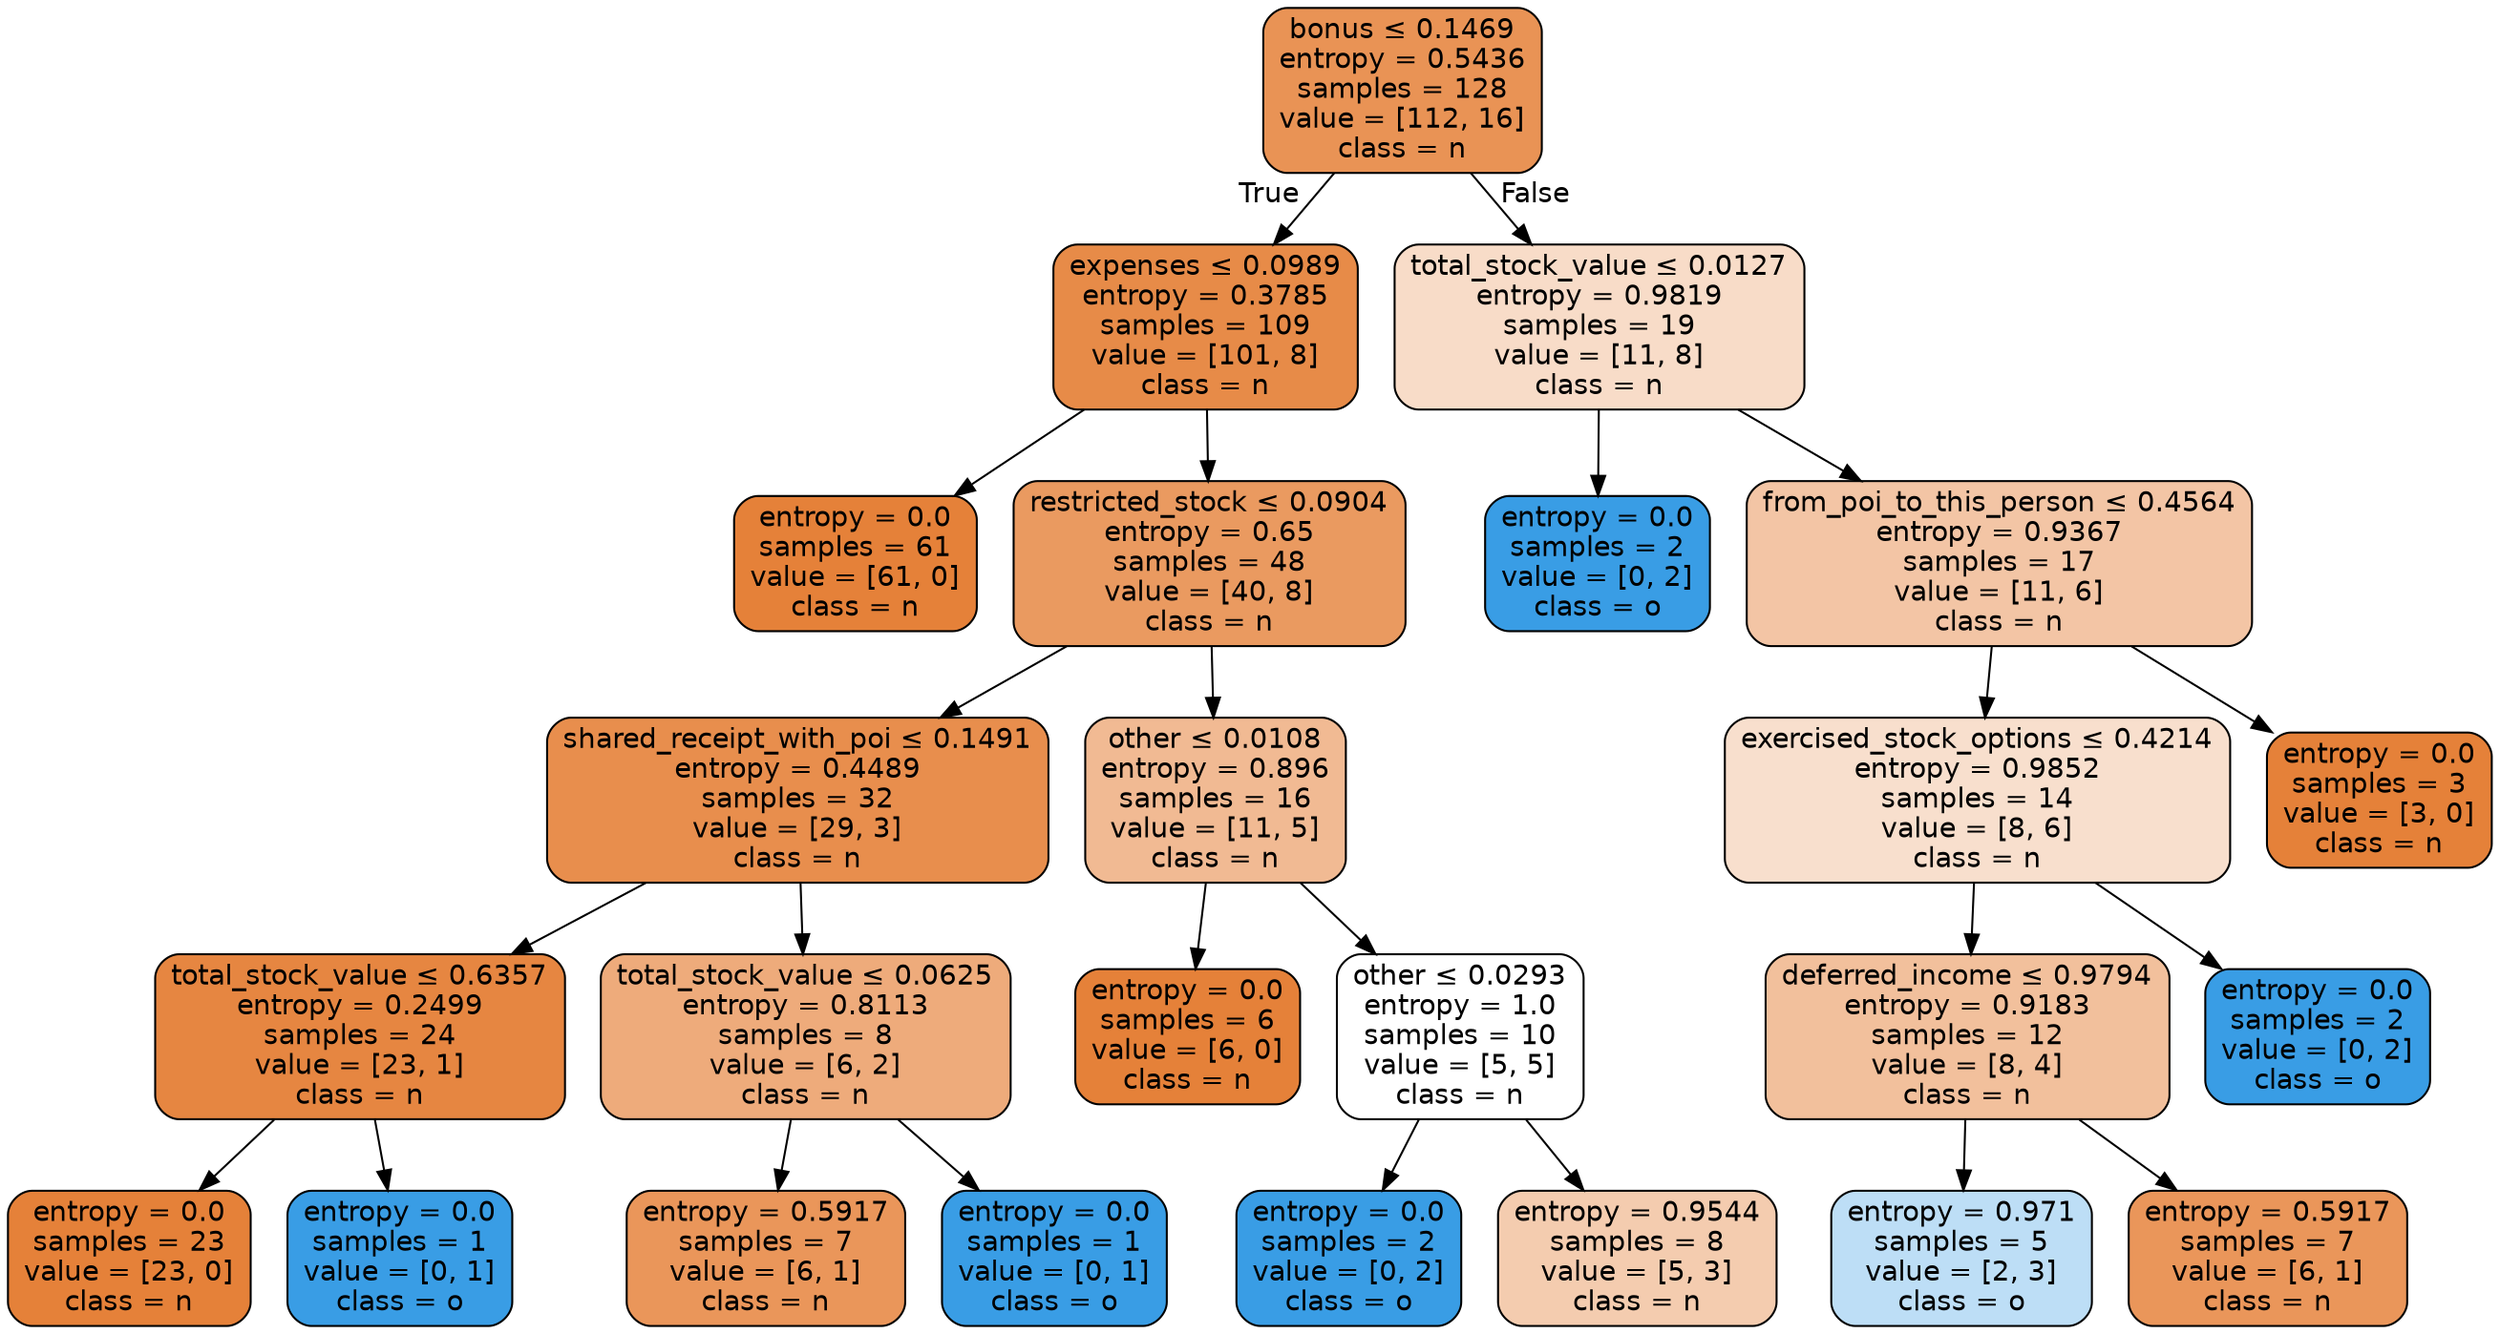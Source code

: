 digraph Tree {
node [shape=box, style="filled, rounded", color="black", fontname=helvetica] ;
edge [fontname=helvetica] ;
0 [label=<bonus &le; 0.1469<br/>entropy = 0.5436<br/>samples = 128<br/>value = [112, 16]<br/>class = n>, fillcolor="#e58139db"] ;
1 [label=<expenses &le; 0.0989<br/>entropy = 0.3785<br/>samples = 109<br/>value = [101, 8]<br/>class = n>, fillcolor="#e58139eb"] ;
0 -> 1 [labeldistance=2.5, labelangle=45, headlabel="True"] ;
2 [label=<entropy = 0.0<br/>samples = 61<br/>value = [61, 0]<br/>class = n>, fillcolor="#e58139ff"] ;
1 -> 2 ;
3 [label=<restricted_stock &le; 0.0904<br/>entropy = 0.65<br/>samples = 48<br/>value = [40, 8]<br/>class = n>, fillcolor="#e58139cc"] ;
1 -> 3 ;
4 [label=<shared_receipt_with_poi &le; 0.1491<br/>entropy = 0.4489<br/>samples = 32<br/>value = [29, 3]<br/>class = n>, fillcolor="#e58139e5"] ;
3 -> 4 ;
5 [label=<total_stock_value &le; 0.6357<br/>entropy = 0.2499<br/>samples = 24<br/>value = [23, 1]<br/>class = n>, fillcolor="#e58139f4"] ;
4 -> 5 ;
6 [label=<entropy = 0.0<br/>samples = 23<br/>value = [23, 0]<br/>class = n>, fillcolor="#e58139ff"] ;
5 -> 6 ;
7 [label=<entropy = 0.0<br/>samples = 1<br/>value = [0, 1]<br/>class = o>, fillcolor="#399de5ff"] ;
5 -> 7 ;
8 [label=<total_stock_value &le; 0.0625<br/>entropy = 0.8113<br/>samples = 8<br/>value = [6, 2]<br/>class = n>, fillcolor="#e58139aa"] ;
4 -> 8 ;
9 [label=<entropy = 0.5917<br/>samples = 7<br/>value = [6, 1]<br/>class = n>, fillcolor="#e58139d4"] ;
8 -> 9 ;
10 [label=<entropy = 0.0<br/>samples = 1<br/>value = [0, 1]<br/>class = o>, fillcolor="#399de5ff"] ;
8 -> 10 ;
11 [label=<other &le; 0.0108<br/>entropy = 0.896<br/>samples = 16<br/>value = [11, 5]<br/>class = n>, fillcolor="#e581398b"] ;
3 -> 11 ;
12 [label=<entropy = 0.0<br/>samples = 6<br/>value = [6, 0]<br/>class = n>, fillcolor="#e58139ff"] ;
11 -> 12 ;
13 [label=<other &le; 0.0293<br/>entropy = 1.0<br/>samples = 10<br/>value = [5, 5]<br/>class = n>, fillcolor="#e5813900"] ;
11 -> 13 ;
14 [label=<entropy = 0.0<br/>samples = 2<br/>value = [0, 2]<br/>class = o>, fillcolor="#399de5ff"] ;
13 -> 14 ;
15 [label=<entropy = 0.9544<br/>samples = 8<br/>value = [5, 3]<br/>class = n>, fillcolor="#e5813966"] ;
13 -> 15 ;
16 [label=<total_stock_value &le; 0.0127<br/>entropy = 0.9819<br/>samples = 19<br/>value = [11, 8]<br/>class = n>, fillcolor="#e5813946"] ;
0 -> 16 [labeldistance=2.5, labelangle=-45, headlabel="False"] ;
17 [label=<entropy = 0.0<br/>samples = 2<br/>value = [0, 2]<br/>class = o>, fillcolor="#399de5ff"] ;
16 -> 17 ;
18 [label=<from_poi_to_this_person &le; 0.4564<br/>entropy = 0.9367<br/>samples = 17<br/>value = [11, 6]<br/>class = n>, fillcolor="#e5813974"] ;
16 -> 18 ;
19 [label=<exercised_stock_options &le; 0.4214<br/>entropy = 0.9852<br/>samples = 14<br/>value = [8, 6]<br/>class = n>, fillcolor="#e5813940"] ;
18 -> 19 ;
20 [label=<deferred_income &le; 0.9794<br/>entropy = 0.9183<br/>samples = 12<br/>value = [8, 4]<br/>class = n>, fillcolor="#e581397f"] ;
19 -> 20 ;
21 [label=<entropy = 0.971<br/>samples = 5<br/>value = [2, 3]<br/>class = o>, fillcolor="#399de555"] ;
20 -> 21 ;
22 [label=<entropy = 0.5917<br/>samples = 7<br/>value = [6, 1]<br/>class = n>, fillcolor="#e58139d4"] ;
20 -> 22 ;
23 [label=<entropy = 0.0<br/>samples = 2<br/>value = [0, 2]<br/>class = o>, fillcolor="#399de5ff"] ;
19 -> 23 ;
24 [label=<entropy = 0.0<br/>samples = 3<br/>value = [3, 0]<br/>class = n>, fillcolor="#e58139ff"] ;
18 -> 24 ;
}